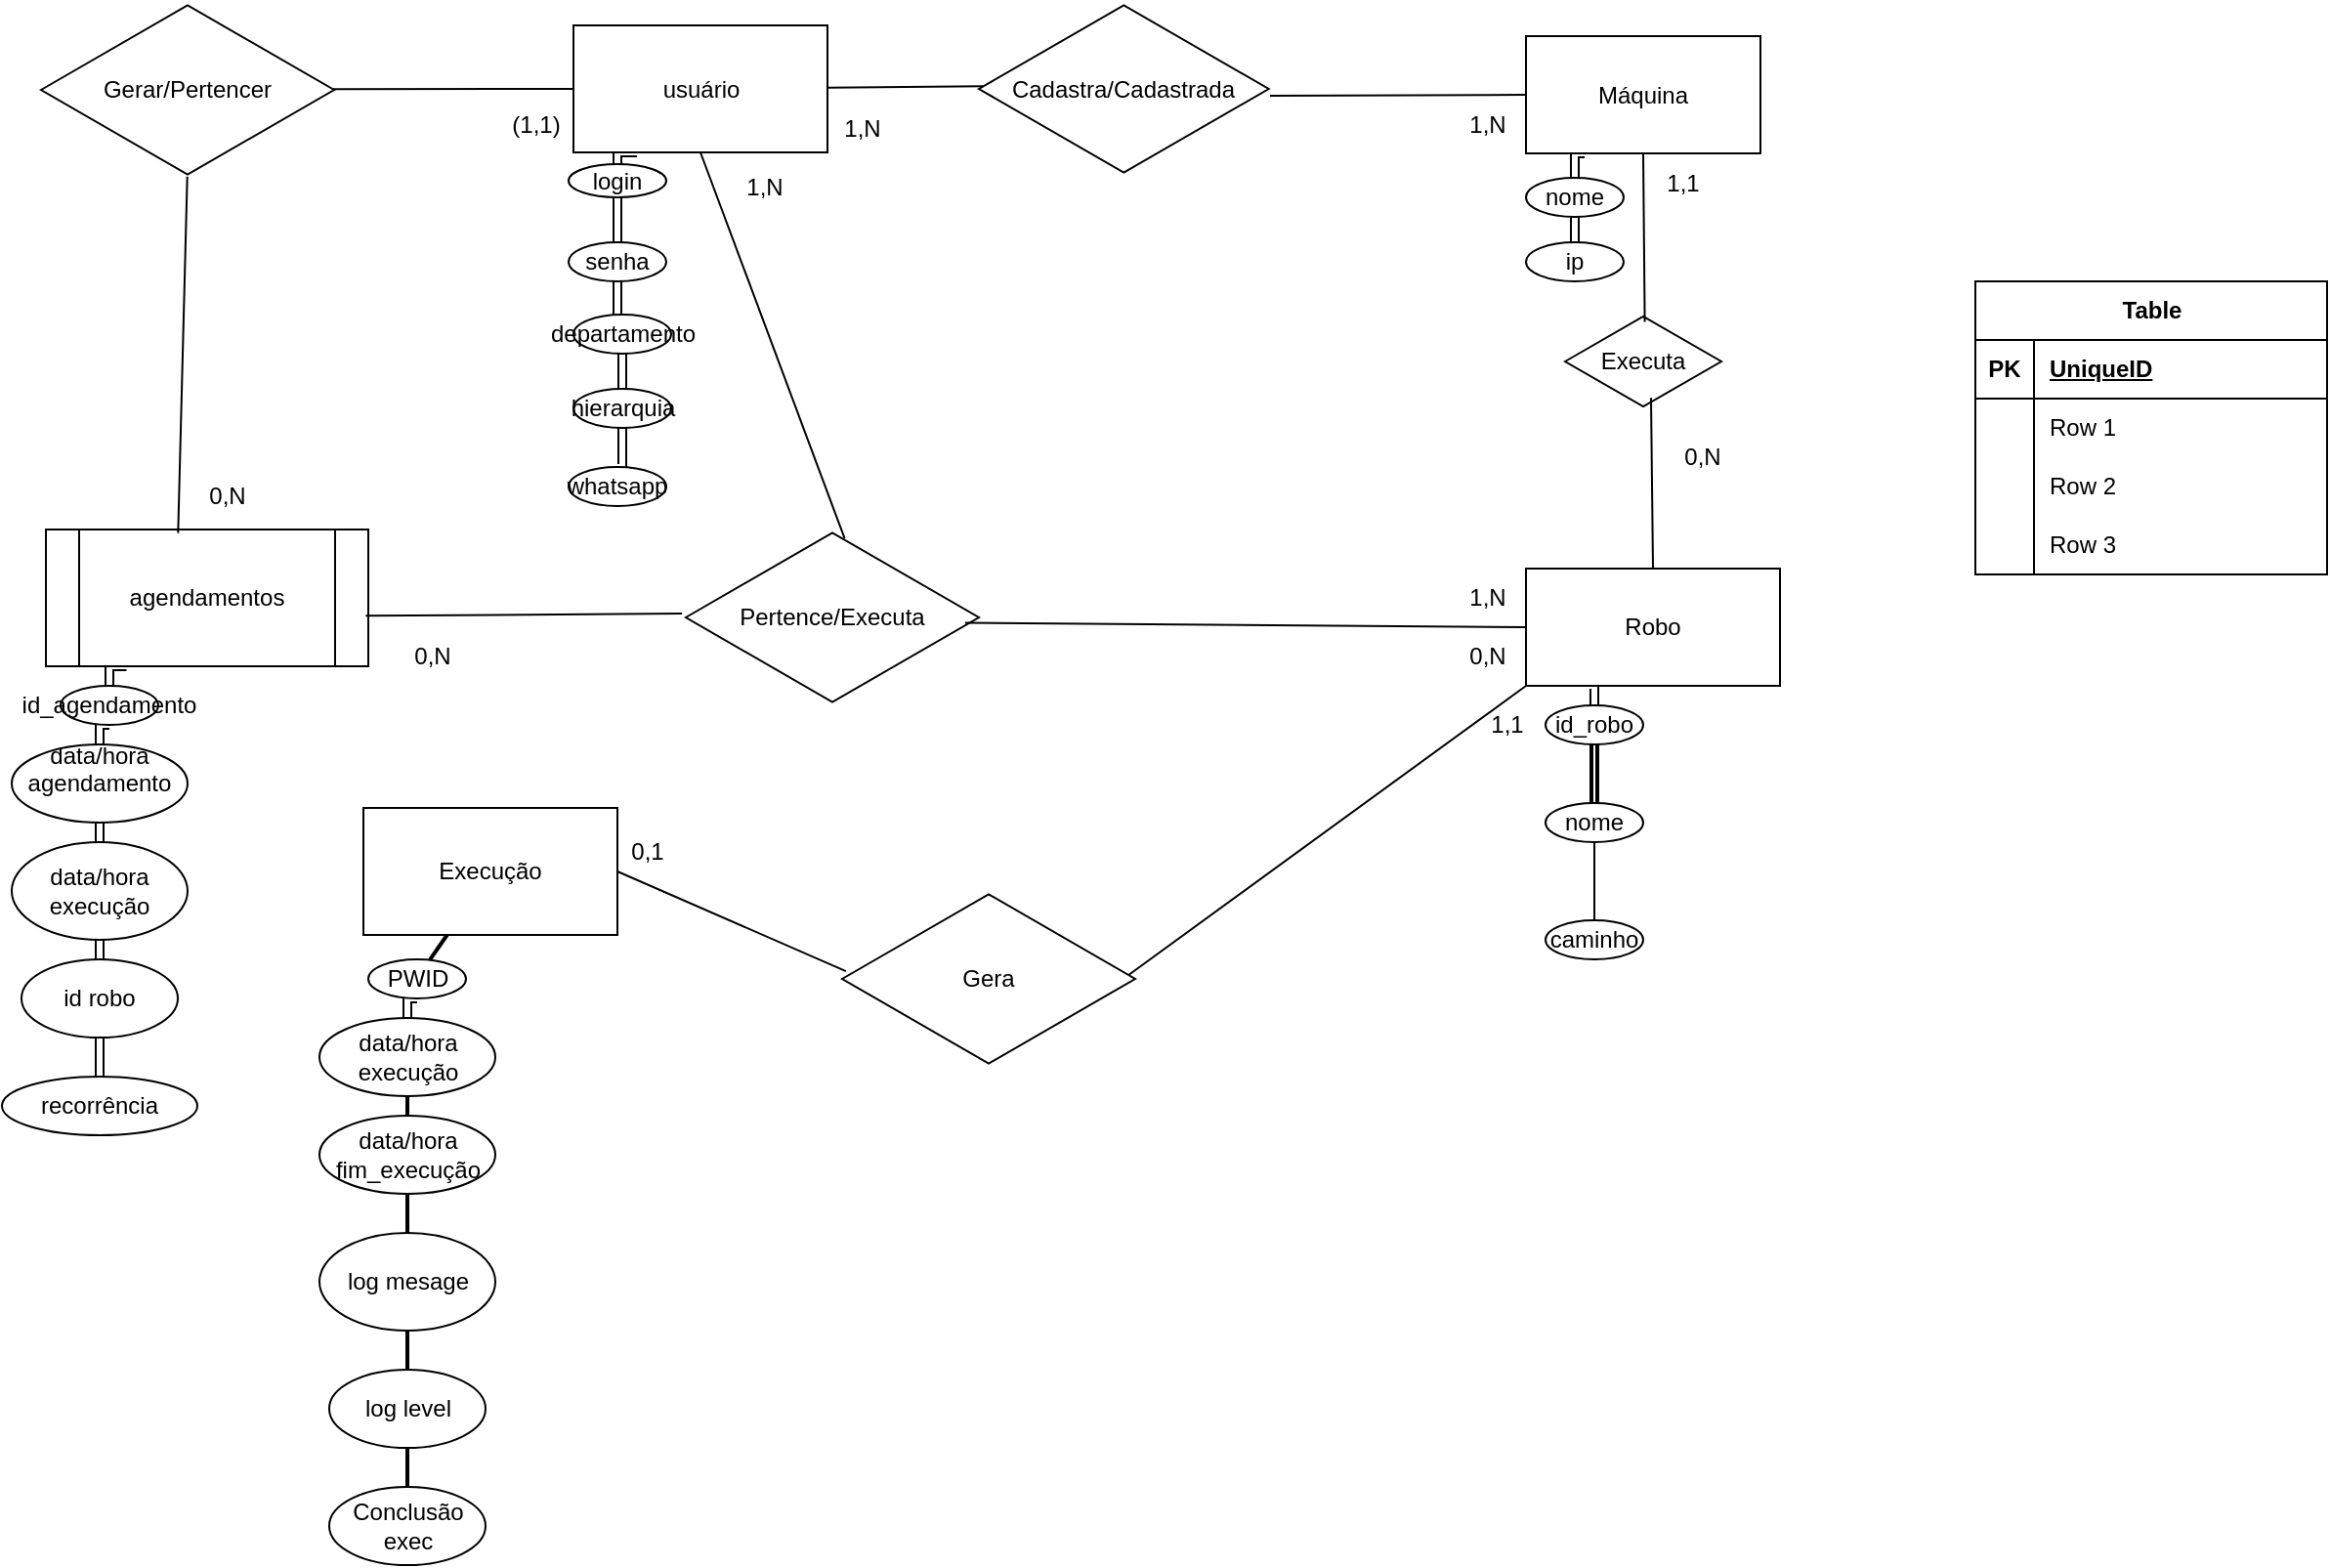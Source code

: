 <mxfile version="26.2.14">
  <diagram name="Page-1" id="9PYuxFuRiP1k1_slXpGF">
    <mxGraphModel dx="922" dy="810" grid="1" gridSize="10" guides="1" tooltips="1" connect="1" arrows="1" fold="1" page="1" pageScale="1" pageWidth="850" pageHeight="1100" math="0" shadow="0">
      <root>
        <mxCell id="0" />
        <mxCell id="1" parent="0" />
        <mxCell id="7DeStMm2mlKRKFDFG0CM-24" style="edgeStyle=orthogonalEdgeStyle;shape=link;rounded=0;orthogonalLoop=1;jettySize=auto;html=1;exitX=0.25;exitY=1;exitDx=0;exitDy=0;entryX=0.5;entryY=0;entryDx=0;entryDy=0;width=4;" parent="1" source="cppxRdKY1c74pizGXOIA-1" target="7DeStMm2mlKRKFDFG0CM-11" edge="1">
          <mxGeometry relative="1" as="geometry" />
        </mxCell>
        <mxCell id="7DeStMm2mlKRKFDFG0CM-43" style="edgeStyle=none;shape=link;rounded=0;orthogonalLoop=1;jettySize=auto;html=1;exitX=0;exitY=1;exitDx=0;exitDy=0;width=0;entryX=0.95;entryY=0.511;entryDx=0;entryDy=0;entryPerimeter=0;" parent="1" source="cppxRdKY1c74pizGXOIA-1" target="7DeStMm2mlKRKFDFG0CM-44" edge="1">
          <mxGeometry relative="1" as="geometry">
            <mxPoint x="620" y="580" as="targetPoint" />
          </mxGeometry>
        </mxCell>
        <mxCell id="cppxRdKY1c74pizGXOIA-1" value="Robo" style="rounded=0;whiteSpace=wrap;html=1;" parent="1" vertex="1">
          <mxGeometry x="830" y="420" width="130" height="60" as="geometry" />
        </mxCell>
        <mxCell id="7DeStMm2mlKRKFDFG0CM-34" style="edgeStyle=orthogonalEdgeStyle;shape=link;rounded=0;orthogonalLoop=1;jettySize=auto;html=1;exitX=0.25;exitY=1;exitDx=0;exitDy=0;entryX=0.5;entryY=0;entryDx=0;entryDy=0;" parent="1" source="cppxRdKY1c74pizGXOIA-2" target="7DeStMm2mlKRKFDFG0CM-1" edge="1">
          <mxGeometry relative="1" as="geometry" />
        </mxCell>
        <mxCell id="cppxRdKY1c74pizGXOIA-2" value="usuário" style="rounded=0;whiteSpace=wrap;html=1;" parent="1" vertex="1">
          <mxGeometry x="342.5" y="142" width="130" height="65" as="geometry" />
        </mxCell>
        <mxCell id="7DeStMm2mlKRKFDFG0CM-23" style="edgeStyle=orthogonalEdgeStyle;shape=link;rounded=0;orthogonalLoop=1;jettySize=auto;html=1;exitX=0.25;exitY=1;exitDx=0;exitDy=0;entryX=0.5;entryY=0;entryDx=0;entryDy=0;" parent="1" source="d1ruQ-8fyaiIGcKiA7xt-10" target="7DeStMm2mlKRKFDFG0CM-13" edge="1">
          <mxGeometry relative="1" as="geometry" />
        </mxCell>
        <mxCell id="d1ruQ-8fyaiIGcKiA7xt-10" value="agendamentos" style="shape=process;whiteSpace=wrap;html=1;backgroundOutline=1;" parent="1" vertex="1">
          <mxGeometry x="72.5" y="400" width="165" height="70" as="geometry" />
        </mxCell>
        <mxCell id="d1ruQ-8fyaiIGcKiA7xt-16" value="Pertence/Executa" style="html=1;whiteSpace=wrap;aspect=fixed;shape=isoRectangle;" parent="1" vertex="1">
          <mxGeometry x="400" y="400" width="150" height="90" as="geometry" />
        </mxCell>
        <mxCell id="NYRJeXROjjGhSCPkvIYM-3" value="Gerar/Pertencer" style="html=1;whiteSpace=wrap;aspect=fixed;shape=isoRectangle;" parent="1" vertex="1">
          <mxGeometry x="70" y="130" width="150" height="90" as="geometry" />
        </mxCell>
        <mxCell id="NYRJeXROjjGhSCPkvIYM-8" value="0,N" style="text;html=1;align=center;verticalAlign=middle;resizable=0;points=[];autosize=1;strokeColor=none;fillColor=none;" parent="1" vertex="1">
          <mxGeometry x="145" y="368" width="40" height="30" as="geometry" />
        </mxCell>
        <mxCell id="NYRJeXROjjGhSCPkvIYM-9" value="(1,1)" style="text;html=1;align=center;verticalAlign=middle;resizable=0;points=[];autosize=1;strokeColor=none;fillColor=none;" parent="1" vertex="1">
          <mxGeometry x="297.5" y="177.5" width="50" height="30" as="geometry" />
        </mxCell>
        <mxCell id="NYRJeXROjjGhSCPkvIYM-12" value="0,N" style="text;html=1;align=center;verticalAlign=middle;resizable=0;points=[];autosize=1;strokeColor=none;fillColor=none;" parent="1" vertex="1">
          <mxGeometry x="250" y="450" width="40" height="30" as="geometry" />
        </mxCell>
        <mxCell id="NYRJeXROjjGhSCPkvIYM-14" value="1,N" style="text;html=1;align=center;verticalAlign=middle;resizable=0;points=[];autosize=1;strokeColor=none;fillColor=none;" parent="1" vertex="1">
          <mxGeometry x="790" y="420" width="40" height="30" as="geometry" />
        </mxCell>
        <mxCell id="7DeStMm2mlKRKFDFG0CM-39" style="edgeStyle=orthogonalEdgeStyle;shape=link;rounded=0;orthogonalLoop=1;jettySize=auto;html=1;exitX=0.25;exitY=1;exitDx=0;exitDy=0;entryX=0.5;entryY=0;entryDx=0;entryDy=0;" parent="1" source="3Id7y2MSzYPGMhcLLkv3-3" target="7DeStMm2mlKRKFDFG0CM-7" edge="1">
          <mxGeometry relative="1" as="geometry" />
        </mxCell>
        <mxCell id="3Id7y2MSzYPGMhcLLkv3-3" value="Máquina" style="rounded=0;whiteSpace=wrap;html=1;" parent="1" vertex="1">
          <mxGeometry x="830" y="147.5" width="120" height="60" as="geometry" />
        </mxCell>
        <mxCell id="3Id7y2MSzYPGMhcLLkv3-4" value="Cadastra/Cadastrada" style="html=1;whiteSpace=wrap;aspect=fixed;shape=isoRectangle;" parent="1" vertex="1">
          <mxGeometry x="550" y="130" width="148.34" height="89" as="geometry" />
        </mxCell>
        <mxCell id="3Id7y2MSzYPGMhcLLkv3-6" value="" style="endArrow=none;html=1;rounded=0;exitX=0.995;exitY=0.496;exitDx=0;exitDy=0;exitPerimeter=0;entryX=0;entryY=0.5;entryDx=0;entryDy=0;" parent="1" source="NYRJeXROjjGhSCPkvIYM-3" target="cppxRdKY1c74pizGXOIA-2" edge="1">
          <mxGeometry width="50" height="50" relative="1" as="geometry">
            <mxPoint x="380" y="-80" as="sourcePoint" />
            <mxPoint x="430" y="-130" as="targetPoint" />
          </mxGeometry>
        </mxCell>
        <mxCell id="3Id7y2MSzYPGMhcLLkv3-7" value="" style="endArrow=none;html=1;rounded=0;entryX=0.499;entryY=0.993;entryDx=0;entryDy=0;entryPerimeter=0;exitX=0.41;exitY=0.026;exitDx=0;exitDy=0;exitPerimeter=0;" parent="1" source="d1ruQ-8fyaiIGcKiA7xt-10" target="NYRJeXROjjGhSCPkvIYM-3" edge="1">
          <mxGeometry width="50" height="50" relative="1" as="geometry">
            <mxPoint x="60" y="320" as="sourcePoint" />
            <mxPoint x="110" y="270" as="targetPoint" />
          </mxGeometry>
        </mxCell>
        <mxCell id="3Id7y2MSzYPGMhcLLkv3-8" value="" style="endArrow=none;html=1;rounded=0;entryX=0;entryY=0.5;entryDx=0;entryDy=0;exitX=0.953;exitY=0.531;exitDx=0;exitDy=0;exitPerimeter=0;" parent="1" source="d1ruQ-8fyaiIGcKiA7xt-16" target="cppxRdKY1c74pizGXOIA-1" edge="1">
          <mxGeometry width="50" height="50" relative="1" as="geometry">
            <mxPoint x="380" y="320" as="sourcePoint" />
            <mxPoint x="430" y="270" as="targetPoint" />
          </mxGeometry>
        </mxCell>
        <mxCell id="3Id7y2MSzYPGMhcLLkv3-10" value="" style="endArrow=none;html=1;rounded=0;exitX=0.992;exitY=0.631;exitDx=0;exitDy=0;exitPerimeter=0;entryX=-0.013;entryY=0.478;entryDx=0;entryDy=0;entryPerimeter=0;" parent="1" source="d1ruQ-8fyaiIGcKiA7xt-10" target="d1ruQ-8fyaiIGcKiA7xt-16" edge="1">
          <mxGeometry width="50" height="50" relative="1" as="geometry">
            <mxPoint x="390" y="330" as="sourcePoint" />
            <mxPoint x="410" y="320" as="targetPoint" />
            <Array as="points" />
          </mxGeometry>
        </mxCell>
        <mxCell id="3Id7y2MSzYPGMhcLLkv3-11" value="" style="endArrow=none;html=1;rounded=0;exitX=0.542;exitY=0.051;exitDx=0;exitDy=0;exitPerimeter=0;entryX=0.5;entryY=1;entryDx=0;entryDy=0;" parent="1" source="d1ruQ-8fyaiIGcKiA7xt-16" target="cppxRdKY1c74pizGXOIA-2" edge="1">
          <mxGeometry width="50" height="50" relative="1" as="geometry">
            <mxPoint x="390" y="330" as="sourcePoint" />
            <mxPoint x="360" y="230" as="targetPoint" />
          </mxGeometry>
        </mxCell>
        <mxCell id="3Id7y2MSzYPGMhcLLkv3-12" value="" style="endArrow=none;html=1;rounded=0;entryX=0.015;entryY=0.485;entryDx=0;entryDy=0;entryPerimeter=0;" parent="1" source="cppxRdKY1c74pizGXOIA-2" target="3Id7y2MSzYPGMhcLLkv3-4" edge="1">
          <mxGeometry width="50" height="50" relative="1" as="geometry">
            <mxPoint x="470" y="173" as="sourcePoint" />
            <mxPoint x="450" y="290" as="targetPoint" />
          </mxGeometry>
        </mxCell>
        <mxCell id="3Id7y2MSzYPGMhcLLkv3-13" value="" style="endArrow=none;html=1;rounded=0;exitX=0;exitY=0.5;exitDx=0;exitDy=0;" parent="1" source="3Id7y2MSzYPGMhcLLkv3-3" edge="1">
          <mxGeometry width="50" height="50" relative="1" as="geometry">
            <mxPoint x="410" y="350" as="sourcePoint" />
            <mxPoint x="699" y="178" as="targetPoint" />
          </mxGeometry>
        </mxCell>
        <mxCell id="3Id7y2MSzYPGMhcLLkv3-14" value="Executa" style="html=1;whiteSpace=wrap;aspect=fixed;shape=isoRectangle;" parent="1" vertex="1">
          <mxGeometry x="850" y="290" width="80" height="48" as="geometry" />
        </mxCell>
        <mxCell id="3Id7y2MSzYPGMhcLLkv3-15" value="" style="endArrow=none;html=1;rounded=0;entryX=0.5;entryY=1;entryDx=0;entryDy=0;exitX=0.51;exitY=0.079;exitDx=0;exitDy=0;exitPerimeter=0;" parent="1" source="3Id7y2MSzYPGMhcLLkv3-14" target="3Id7y2MSzYPGMhcLLkv3-3" edge="1">
          <mxGeometry width="50" height="50" relative="1" as="geometry">
            <mxPoint x="590" y="290" as="sourcePoint" />
            <mxPoint x="640" y="240" as="targetPoint" />
          </mxGeometry>
        </mxCell>
        <mxCell id="3Id7y2MSzYPGMhcLLkv3-17" value="" style="endArrow=none;html=1;rounded=0;exitX=0.5;exitY=0;exitDx=0;exitDy=0;entryX=0.55;entryY=0.888;entryDx=0;entryDy=0;entryPerimeter=0;" parent="1" source="cppxRdKY1c74pizGXOIA-1" target="3Id7y2MSzYPGMhcLLkv3-14" edge="1">
          <mxGeometry width="50" height="50" relative="1" as="geometry">
            <mxPoint x="680" y="390" as="sourcePoint" />
            <mxPoint x="730" y="339" as="targetPoint" />
          </mxGeometry>
        </mxCell>
        <mxCell id="3Id7y2MSzYPGMhcLLkv3-19" value="0,N" style="text;html=1;align=center;verticalAlign=middle;resizable=0;points=[];autosize=1;strokeColor=none;fillColor=none;" parent="1" vertex="1">
          <mxGeometry x="790" y="450" width="40" height="30" as="geometry" />
        </mxCell>
        <mxCell id="3Id7y2MSzYPGMhcLLkv3-20" value="1,N" style="text;html=1;align=center;verticalAlign=middle;resizable=0;points=[];autosize=1;strokeColor=none;fillColor=none;" parent="1" vertex="1">
          <mxGeometry x="790" y="177.5" width="40" height="30" as="geometry" />
        </mxCell>
        <mxCell id="3Id7y2MSzYPGMhcLLkv3-22" value="1,N" style="text;html=1;align=center;verticalAlign=middle;resizable=0;points=[];autosize=1;strokeColor=none;fillColor=none;" parent="1" vertex="1">
          <mxGeometry x="470" y="180" width="40" height="30" as="geometry" />
        </mxCell>
        <mxCell id="3Id7y2MSzYPGMhcLLkv3-23" value="0,N" style="text;html=1;align=center;verticalAlign=middle;resizable=0;points=[];autosize=1;strokeColor=none;fillColor=none;" parent="1" vertex="1">
          <mxGeometry x="900" y="348" width="40" height="30" as="geometry" />
        </mxCell>
        <mxCell id="3Id7y2MSzYPGMhcLLkv3-24" value="1,1" style="text;html=1;align=center;verticalAlign=middle;resizable=0;points=[];autosize=1;strokeColor=none;fillColor=none;" parent="1" vertex="1">
          <mxGeometry x="890" y="208" width="40" height="30" as="geometry" />
        </mxCell>
        <mxCell id="3Id7y2MSzYPGMhcLLkv3-25" value="1,N" style="text;html=1;align=center;verticalAlign=middle;resizable=0;points=[];autosize=1;strokeColor=none;fillColor=none;" parent="1" vertex="1">
          <mxGeometry x="420" y="210" width="40" height="30" as="geometry" />
        </mxCell>
        <mxCell id="7DeStMm2mlKRKFDFG0CM-35" style="edgeStyle=orthogonalEdgeStyle;shape=link;rounded=0;orthogonalLoop=1;jettySize=auto;html=1;entryX=0.5;entryY=0;entryDx=0;entryDy=0;" parent="1" source="7DeStMm2mlKRKFDFG0CM-1" target="7DeStMm2mlKRKFDFG0CM-2" edge="1">
          <mxGeometry relative="1" as="geometry" />
        </mxCell>
        <mxCell id="7DeStMm2mlKRKFDFG0CM-1" value="login" style="ellipse;whiteSpace=wrap;html=1;" parent="1" vertex="1">
          <mxGeometry x="340" y="213" width="50" height="17" as="geometry" />
        </mxCell>
        <mxCell id="7DeStMm2mlKRKFDFG0CM-36" style="edgeStyle=orthogonalEdgeStyle;shape=link;rounded=0;orthogonalLoop=1;jettySize=auto;html=1;entryX=0.5;entryY=0;entryDx=0;entryDy=0;" parent="1" source="7DeStMm2mlKRKFDFG0CM-2" target="7DeStMm2mlKRKFDFG0CM-3" edge="1">
          <mxGeometry relative="1" as="geometry" />
        </mxCell>
        <mxCell id="7DeStMm2mlKRKFDFG0CM-2" value="senha" style="ellipse;whiteSpace=wrap;html=1;" parent="1" vertex="1">
          <mxGeometry x="340" y="253" width="50" height="20" as="geometry" />
        </mxCell>
        <mxCell id="7DeStMm2mlKRKFDFG0CM-37" style="edgeStyle=orthogonalEdgeStyle;shape=link;rounded=0;orthogonalLoop=1;jettySize=auto;html=1;entryX=0.5;entryY=0;entryDx=0;entryDy=0;" parent="1" source="7DeStMm2mlKRKFDFG0CM-3" target="7DeStMm2mlKRKFDFG0CM-4" edge="1">
          <mxGeometry relative="1" as="geometry" />
        </mxCell>
        <mxCell id="7DeStMm2mlKRKFDFG0CM-3" value="departamento" style="ellipse;whiteSpace=wrap;html=1;" parent="1" vertex="1">
          <mxGeometry x="342.5" y="290" width="50" height="20" as="geometry" />
        </mxCell>
        <mxCell id="7DeStMm2mlKRKFDFG0CM-38" style="edgeStyle=orthogonalEdgeStyle;shape=link;rounded=0;orthogonalLoop=1;jettySize=auto;html=1;entryX=0.5;entryY=0;entryDx=0;entryDy=0;" parent="1" source="7DeStMm2mlKRKFDFG0CM-4" target="7DeStMm2mlKRKFDFG0CM-5" edge="1">
          <mxGeometry relative="1" as="geometry" />
        </mxCell>
        <mxCell id="7DeStMm2mlKRKFDFG0CM-4" value="hierarquia" style="ellipse;whiteSpace=wrap;html=1;" parent="1" vertex="1">
          <mxGeometry x="342.5" y="328" width="50" height="20" as="geometry" />
        </mxCell>
        <mxCell id="7DeStMm2mlKRKFDFG0CM-5" value="whatsapp" style="ellipse;whiteSpace=wrap;html=1;" parent="1" vertex="1">
          <mxGeometry x="340" y="368" width="50" height="20" as="geometry" />
        </mxCell>
        <mxCell id="7DeStMm2mlKRKFDFG0CM-41" style="edgeStyle=orthogonalEdgeStyle;shape=link;rounded=0;orthogonalLoop=1;jettySize=auto;html=1;entryX=0.5;entryY=0;entryDx=0;entryDy=0;" parent="1" source="7DeStMm2mlKRKFDFG0CM-7" target="7DeStMm2mlKRKFDFG0CM-8" edge="1">
          <mxGeometry relative="1" as="geometry" />
        </mxCell>
        <mxCell id="7DeStMm2mlKRKFDFG0CM-7" value="nome" style="ellipse;whiteSpace=wrap;html=1;" parent="1" vertex="1">
          <mxGeometry x="830" y="220" width="50" height="20" as="geometry" />
        </mxCell>
        <mxCell id="7DeStMm2mlKRKFDFG0CM-8" value="ip" style="ellipse;whiteSpace=wrap;html=1;" parent="1" vertex="1">
          <mxGeometry x="830" y="253" width="50" height="20" as="geometry" />
        </mxCell>
        <mxCell id="7DeStMm2mlKRKFDFG0CM-28" style="edgeStyle=orthogonalEdgeStyle;shape=link;rounded=0;orthogonalLoop=1;jettySize=auto;html=1;entryX=0.5;entryY=1;entryDx=0;entryDy=0;" parent="1" source="7DeStMm2mlKRKFDFG0CM-9" target="7DeStMm2mlKRKFDFG0CM-11" edge="1">
          <mxGeometry relative="1" as="geometry" />
        </mxCell>
        <mxCell id="7DeStMm2mlKRKFDFG0CM-31" value="" style="edgeStyle=orthogonalEdgeStyle;shape=link;rounded=0;orthogonalLoop=1;jettySize=auto;html=1;width=-2;" parent="1" source="7DeStMm2mlKRKFDFG0CM-9" target="7DeStMm2mlKRKFDFG0CM-11" edge="1">
          <mxGeometry relative="1" as="geometry" />
        </mxCell>
        <mxCell id="7DeStMm2mlKRKFDFG0CM-9" value="nome" style="ellipse;whiteSpace=wrap;html=1;" parent="1" vertex="1">
          <mxGeometry x="840" y="540" width="50" height="20" as="geometry" />
        </mxCell>
        <mxCell id="7DeStMm2mlKRKFDFG0CM-32" style="edgeStyle=orthogonalEdgeStyle;shape=link;rounded=0;orthogonalLoop=1;jettySize=auto;html=1;entryX=0.5;entryY=1;entryDx=0;entryDy=0;width=0;" parent="1" source="7DeStMm2mlKRKFDFG0CM-10" target="7DeStMm2mlKRKFDFG0CM-9" edge="1">
          <mxGeometry relative="1" as="geometry" />
        </mxCell>
        <mxCell id="7DeStMm2mlKRKFDFG0CM-10" value="caminho" style="ellipse;whiteSpace=wrap;html=1;" parent="1" vertex="1">
          <mxGeometry x="840" y="600" width="50" height="20" as="geometry" />
        </mxCell>
        <mxCell id="7DeStMm2mlKRKFDFG0CM-11" value="id_robo" style="ellipse;whiteSpace=wrap;html=1;" parent="1" vertex="1">
          <mxGeometry x="840" y="490" width="50" height="20" as="geometry" />
        </mxCell>
        <mxCell id="7DeStMm2mlKRKFDFG0CM-22" style="edgeStyle=orthogonalEdgeStyle;shape=link;rounded=0;orthogonalLoop=1;jettySize=auto;html=1;exitX=0.5;exitY=1;exitDx=0;exitDy=0;entryX=0.5;entryY=0;entryDx=0;entryDy=0;" parent="1" source="7DeStMm2mlKRKFDFG0CM-13" target="7DeStMm2mlKRKFDFG0CM-14" edge="1">
          <mxGeometry relative="1" as="geometry" />
        </mxCell>
        <mxCell id="7DeStMm2mlKRKFDFG0CM-13" value="id_agendamento" style="ellipse;whiteSpace=wrap;html=1;" parent="1" vertex="1">
          <mxGeometry x="80" y="480" width="50" height="20" as="geometry" />
        </mxCell>
        <mxCell id="7DeStMm2mlKRKFDFG0CM-21" style="edgeStyle=orthogonalEdgeStyle;shape=link;rounded=0;orthogonalLoop=1;jettySize=auto;html=1;exitX=0.5;exitY=1;exitDx=0;exitDy=0;entryX=0.5;entryY=0;entryDx=0;entryDy=0;" parent="1" source="7DeStMm2mlKRKFDFG0CM-14" target="7DeStMm2mlKRKFDFG0CM-15" edge="1">
          <mxGeometry relative="1" as="geometry" />
        </mxCell>
        <mxCell id="7DeStMm2mlKRKFDFG0CM-14" value="data/hora agendamento&lt;div&gt;&lt;br&gt;&lt;/div&gt;" style="ellipse;whiteSpace=wrap;html=1;" parent="1" vertex="1">
          <mxGeometry x="55" y="510" width="90" height="40" as="geometry" />
        </mxCell>
        <mxCell id="7DeStMm2mlKRKFDFG0CM-20" style="edgeStyle=orthogonalEdgeStyle;shape=link;rounded=0;orthogonalLoop=1;jettySize=auto;html=1;exitX=0.5;exitY=1;exitDx=0;exitDy=0;entryX=0.5;entryY=0;entryDx=0;entryDy=0;" parent="1" source="7DeStMm2mlKRKFDFG0CM-15" target="7DeStMm2mlKRKFDFG0CM-16" edge="1">
          <mxGeometry relative="1" as="geometry" />
        </mxCell>
        <mxCell id="7DeStMm2mlKRKFDFG0CM-15" value="data/hora execução" style="ellipse;whiteSpace=wrap;html=1;" parent="1" vertex="1">
          <mxGeometry x="55" y="560" width="90" height="50" as="geometry" />
        </mxCell>
        <mxCell id="7DeStMm2mlKRKFDFG0CM-16" value="&lt;div&gt;id robo&lt;/div&gt;" style="ellipse;whiteSpace=wrap;html=1;" parent="1" vertex="1">
          <mxGeometry x="60" y="620" width="80" height="40" as="geometry" />
        </mxCell>
        <mxCell id="7DeStMm2mlKRKFDFG0CM-19" style="edgeStyle=orthogonalEdgeStyle;shape=link;rounded=0;orthogonalLoop=1;jettySize=auto;html=1;exitX=0.5;exitY=0;exitDx=0;exitDy=0;entryX=0.5;entryY=1;entryDx=0;entryDy=0;" parent="1" source="7DeStMm2mlKRKFDFG0CM-17" target="7DeStMm2mlKRKFDFG0CM-16" edge="1">
          <mxGeometry relative="1" as="geometry" />
        </mxCell>
        <mxCell id="7DeStMm2mlKRKFDFG0CM-17" value="recorrência" style="ellipse;whiteSpace=wrap;html=1;" parent="1" vertex="1">
          <mxGeometry x="50" y="680" width="100" height="30" as="geometry" />
        </mxCell>
        <mxCell id="7DeStMm2mlKRKFDFG0CM-45" style="edgeStyle=none;shape=link;rounded=0;orthogonalLoop=1;jettySize=auto;html=1;width=0;entryX=1;entryY=0.5;entryDx=0;entryDy=0;exitX=0.013;exitY=0.456;exitDx=0;exitDy=0;exitPerimeter=0;" parent="1" source="7DeStMm2mlKRKFDFG0CM-44" target="7DeStMm2mlKRKFDFG0CM-46" edge="1">
          <mxGeometry relative="1" as="geometry">
            <mxPoint x="370" y="575" as="targetPoint" />
          </mxGeometry>
        </mxCell>
        <mxCell id="7DeStMm2mlKRKFDFG0CM-44" value="Gera" style="html=1;whiteSpace=wrap;aspect=fixed;shape=isoRectangle;" parent="1" vertex="1">
          <mxGeometry x="480" y="585" width="150" height="90" as="geometry" />
        </mxCell>
        <mxCell id="7DeStMm2mlKRKFDFG0CM-46" value="Execução" style="rounded=0;whiteSpace=wrap;html=1;" parent="1" vertex="1">
          <mxGeometry x="235" y="542.5" width="130" height="65" as="geometry" />
        </mxCell>
        <mxCell id="7DeStMm2mlKRKFDFG0CM-47" style="edgeStyle=orthogonalEdgeStyle;shape=link;rounded=0;orthogonalLoop=1;jettySize=auto;html=1;exitX=0.5;exitY=1;exitDx=0;exitDy=0;entryX=0.5;entryY=0;entryDx=0;entryDy=0;" parent="1" source="7DeStMm2mlKRKFDFG0CM-48" target="7DeStMm2mlKRKFDFG0CM-50" edge="1">
          <mxGeometry relative="1" as="geometry" />
        </mxCell>
        <mxCell id="7DeStMm2mlKRKFDFG0CM-55" style="edgeStyle=none;shape=link;rounded=0;orthogonalLoop=1;jettySize=auto;html=1;width=1;" parent="1" source="7DeStMm2mlKRKFDFG0CM-48" target="7DeStMm2mlKRKFDFG0CM-46" edge="1">
          <mxGeometry relative="1" as="geometry" />
        </mxCell>
        <mxCell id="7DeStMm2mlKRKFDFG0CM-48" value="PWID" style="ellipse;whiteSpace=wrap;html=1;" parent="1" vertex="1">
          <mxGeometry x="237.5" y="620" width="50" height="20" as="geometry" />
        </mxCell>
        <mxCell id="7DeStMm2mlKRKFDFG0CM-68" style="edgeStyle=none;shape=link;rounded=0;orthogonalLoop=1;jettySize=auto;html=1;exitX=0.5;exitY=1;exitDx=0;exitDy=0;width=1;" parent="1" source="7DeStMm2mlKRKFDFG0CM-50" target="7DeStMm2mlKRKFDFG0CM-67" edge="1">
          <mxGeometry relative="1" as="geometry" />
        </mxCell>
        <mxCell id="7DeStMm2mlKRKFDFG0CM-50" value="data/hora execução" style="ellipse;whiteSpace=wrap;html=1;" parent="1" vertex="1">
          <mxGeometry x="212.5" y="650" width="90" height="40" as="geometry" />
        </mxCell>
        <mxCell id="7DeStMm2mlKRKFDFG0CM-51" style="edgeStyle=orthogonalEdgeStyle;shape=link;rounded=0;orthogonalLoop=1;jettySize=auto;html=1;exitX=0.5;exitY=1;exitDx=0;exitDy=0;entryX=0.5;entryY=0;entryDx=0;entryDy=0;width=1;" parent="1" source="7DeStMm2mlKRKFDFG0CM-52" target="7DeStMm2mlKRKFDFG0CM-53" edge="1">
          <mxGeometry relative="1" as="geometry" />
        </mxCell>
        <mxCell id="7DeStMm2mlKRKFDFG0CM-52" value="log mesage" style="ellipse;whiteSpace=wrap;html=1;" parent="1" vertex="1">
          <mxGeometry x="212.5" y="760" width="90" height="50" as="geometry" />
        </mxCell>
        <mxCell id="7DeStMm2mlKRKFDFG0CM-53" value="&lt;div&gt;log level&lt;/div&gt;" style="ellipse;whiteSpace=wrap;html=1;" parent="1" vertex="1">
          <mxGeometry x="217.5" y="830" width="80" height="40" as="geometry" />
        </mxCell>
        <mxCell id="7DeStMm2mlKRKFDFG0CM-54" style="edgeStyle=orthogonalEdgeStyle;shape=link;rounded=0;orthogonalLoop=1;jettySize=auto;html=1;exitX=0.5;exitY=0;exitDx=0;exitDy=0;entryX=0.5;entryY=1;entryDx=0;entryDy=0;width=-1;" parent="1" source="7DeStMm2mlKRKFDFG0CM-64" target="7DeStMm2mlKRKFDFG0CM-53" edge="1">
          <mxGeometry relative="1" as="geometry">
            <mxPoint x="257.5" y="820" as="sourcePoint" />
          </mxGeometry>
        </mxCell>
        <mxCell id="7DeStMm2mlKRKFDFG0CM-64" value="Conclusão exec" style="ellipse;whiteSpace=wrap;html=1;" parent="1" vertex="1">
          <mxGeometry x="217.5" y="890" width="80" height="40" as="geometry" />
        </mxCell>
        <mxCell id="7DeStMm2mlKRKFDFG0CM-65" value="0,1" style="text;html=1;align=center;verticalAlign=middle;resizable=0;points=[];autosize=1;strokeColor=none;fillColor=none;" parent="1" vertex="1">
          <mxGeometry x="360" y="550" width="40" height="30" as="geometry" />
        </mxCell>
        <mxCell id="7DeStMm2mlKRKFDFG0CM-66" value="1,1" style="text;html=1;align=center;verticalAlign=middle;resizable=0;points=[];autosize=1;strokeColor=none;fillColor=none;" parent="1" vertex="1">
          <mxGeometry x="800" y="485" width="40" height="30" as="geometry" />
        </mxCell>
        <mxCell id="7DeStMm2mlKRKFDFG0CM-69" style="edgeStyle=none;shape=link;rounded=0;orthogonalLoop=1;jettySize=auto;html=1;entryX=0.5;entryY=0;entryDx=0;entryDy=0;width=-1;" parent="1" source="7DeStMm2mlKRKFDFG0CM-67" target="7DeStMm2mlKRKFDFG0CM-52" edge="1">
          <mxGeometry relative="1" as="geometry" />
        </mxCell>
        <mxCell id="7DeStMm2mlKRKFDFG0CM-67" value="data/hora fim_execução" style="ellipse;whiteSpace=wrap;html=1;" parent="1" vertex="1">
          <mxGeometry x="212.5" y="700" width="90" height="40" as="geometry" />
        </mxCell>
        <mxCell id="lG4Z30YDpXS4UT8D76S--1" value="Table" style="shape=table;startSize=30;container=1;collapsible=1;childLayout=tableLayout;fixedRows=1;rowLines=0;fontStyle=1;align=center;resizeLast=1;html=1;" parent="1" vertex="1">
          <mxGeometry x="1060" y="273" width="180" height="150" as="geometry" />
        </mxCell>
        <mxCell id="lG4Z30YDpXS4UT8D76S--2" value="" style="shape=tableRow;horizontal=0;startSize=0;swimlaneHead=0;swimlaneBody=0;fillColor=none;collapsible=0;dropTarget=0;points=[[0,0.5],[1,0.5]];portConstraint=eastwest;top=0;left=0;right=0;bottom=1;" parent="lG4Z30YDpXS4UT8D76S--1" vertex="1">
          <mxGeometry y="30" width="180" height="30" as="geometry" />
        </mxCell>
        <mxCell id="lG4Z30YDpXS4UT8D76S--3" value="PK" style="shape=partialRectangle;connectable=0;fillColor=none;top=0;left=0;bottom=0;right=0;fontStyle=1;overflow=hidden;whiteSpace=wrap;html=1;" parent="lG4Z30YDpXS4UT8D76S--2" vertex="1">
          <mxGeometry width="30" height="30" as="geometry">
            <mxRectangle width="30" height="30" as="alternateBounds" />
          </mxGeometry>
        </mxCell>
        <mxCell id="lG4Z30YDpXS4UT8D76S--4" value="UniqueID" style="shape=partialRectangle;connectable=0;fillColor=none;top=0;left=0;bottom=0;right=0;align=left;spacingLeft=6;fontStyle=5;overflow=hidden;whiteSpace=wrap;html=1;" parent="lG4Z30YDpXS4UT8D76S--2" vertex="1">
          <mxGeometry x="30" width="150" height="30" as="geometry">
            <mxRectangle width="150" height="30" as="alternateBounds" />
          </mxGeometry>
        </mxCell>
        <mxCell id="lG4Z30YDpXS4UT8D76S--5" value="" style="shape=tableRow;horizontal=0;startSize=0;swimlaneHead=0;swimlaneBody=0;fillColor=none;collapsible=0;dropTarget=0;points=[[0,0.5],[1,0.5]];portConstraint=eastwest;top=0;left=0;right=0;bottom=0;" parent="lG4Z30YDpXS4UT8D76S--1" vertex="1">
          <mxGeometry y="60" width="180" height="30" as="geometry" />
        </mxCell>
        <mxCell id="lG4Z30YDpXS4UT8D76S--6" value="" style="shape=partialRectangle;connectable=0;fillColor=none;top=0;left=0;bottom=0;right=0;editable=1;overflow=hidden;whiteSpace=wrap;html=1;" parent="lG4Z30YDpXS4UT8D76S--5" vertex="1">
          <mxGeometry width="30" height="30" as="geometry">
            <mxRectangle width="30" height="30" as="alternateBounds" />
          </mxGeometry>
        </mxCell>
        <mxCell id="lG4Z30YDpXS4UT8D76S--7" value="Row 1" style="shape=partialRectangle;connectable=0;fillColor=none;top=0;left=0;bottom=0;right=0;align=left;spacingLeft=6;overflow=hidden;whiteSpace=wrap;html=1;" parent="lG4Z30YDpXS4UT8D76S--5" vertex="1">
          <mxGeometry x="30" width="150" height="30" as="geometry">
            <mxRectangle width="150" height="30" as="alternateBounds" />
          </mxGeometry>
        </mxCell>
        <mxCell id="lG4Z30YDpXS4UT8D76S--8" value="" style="shape=tableRow;horizontal=0;startSize=0;swimlaneHead=0;swimlaneBody=0;fillColor=none;collapsible=0;dropTarget=0;points=[[0,0.5],[1,0.5]];portConstraint=eastwest;top=0;left=0;right=0;bottom=0;" parent="lG4Z30YDpXS4UT8D76S--1" vertex="1">
          <mxGeometry y="90" width="180" height="30" as="geometry" />
        </mxCell>
        <mxCell id="lG4Z30YDpXS4UT8D76S--9" value="" style="shape=partialRectangle;connectable=0;fillColor=none;top=0;left=0;bottom=0;right=0;editable=1;overflow=hidden;whiteSpace=wrap;html=1;" parent="lG4Z30YDpXS4UT8D76S--8" vertex="1">
          <mxGeometry width="30" height="30" as="geometry">
            <mxRectangle width="30" height="30" as="alternateBounds" />
          </mxGeometry>
        </mxCell>
        <mxCell id="lG4Z30YDpXS4UT8D76S--10" value="Row 2" style="shape=partialRectangle;connectable=0;fillColor=none;top=0;left=0;bottom=0;right=0;align=left;spacingLeft=6;overflow=hidden;whiteSpace=wrap;html=1;" parent="lG4Z30YDpXS4UT8D76S--8" vertex="1">
          <mxGeometry x="30" width="150" height="30" as="geometry">
            <mxRectangle width="150" height="30" as="alternateBounds" />
          </mxGeometry>
        </mxCell>
        <mxCell id="lG4Z30YDpXS4UT8D76S--11" value="" style="shape=tableRow;horizontal=0;startSize=0;swimlaneHead=0;swimlaneBody=0;fillColor=none;collapsible=0;dropTarget=0;points=[[0,0.5],[1,0.5]];portConstraint=eastwest;top=0;left=0;right=0;bottom=0;" parent="lG4Z30YDpXS4UT8D76S--1" vertex="1">
          <mxGeometry y="120" width="180" height="30" as="geometry" />
        </mxCell>
        <mxCell id="lG4Z30YDpXS4UT8D76S--12" value="" style="shape=partialRectangle;connectable=0;fillColor=none;top=0;left=0;bottom=0;right=0;editable=1;overflow=hidden;whiteSpace=wrap;html=1;" parent="lG4Z30YDpXS4UT8D76S--11" vertex="1">
          <mxGeometry width="30" height="30" as="geometry">
            <mxRectangle width="30" height="30" as="alternateBounds" />
          </mxGeometry>
        </mxCell>
        <mxCell id="lG4Z30YDpXS4UT8D76S--13" value="Row 3" style="shape=partialRectangle;connectable=0;fillColor=none;top=0;left=0;bottom=0;right=0;align=left;spacingLeft=6;overflow=hidden;whiteSpace=wrap;html=1;" parent="lG4Z30YDpXS4UT8D76S--11" vertex="1">
          <mxGeometry x="30" width="150" height="30" as="geometry">
            <mxRectangle width="150" height="30" as="alternateBounds" />
          </mxGeometry>
        </mxCell>
      </root>
    </mxGraphModel>
  </diagram>
</mxfile>
